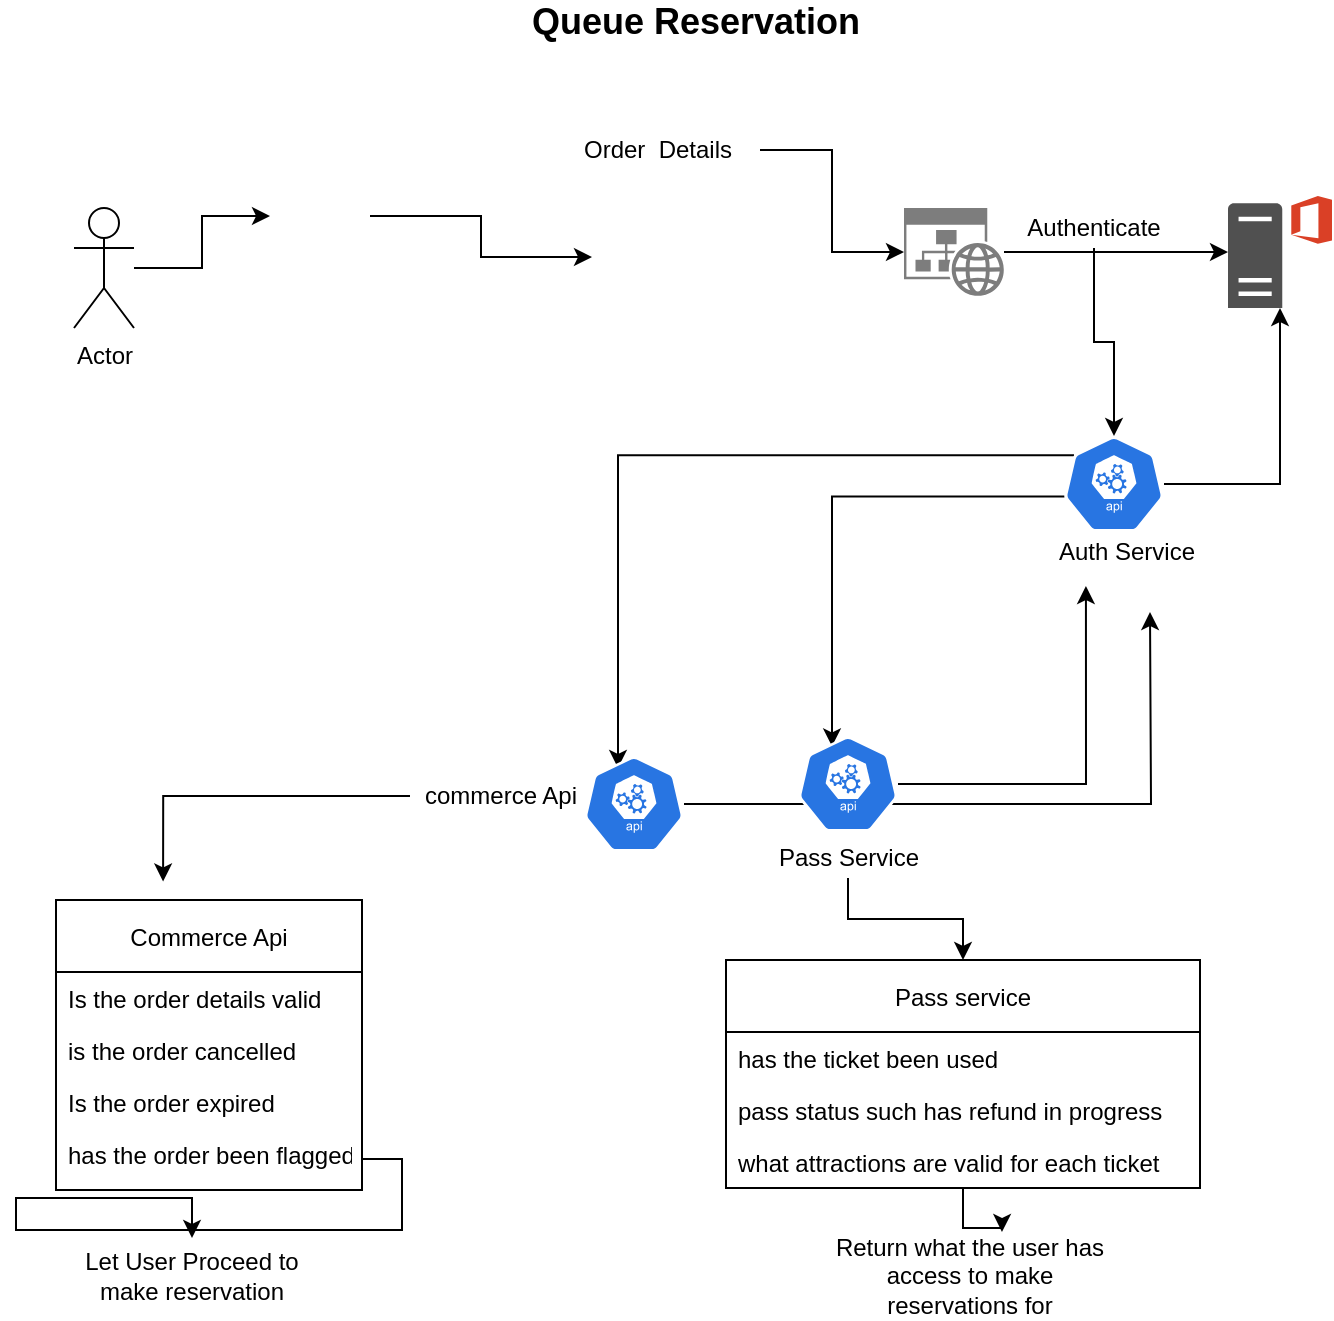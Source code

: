 <mxfile version="13.7.7" type="github">
  <diagram id="EQAblXRMS3McMeiPna58" name="Page-1">
    <mxGraphModel dx="2122" dy="737" grid="0" gridSize="10" guides="1" tooltips="1" connect="1" arrows="1" fold="1" page="1" pageScale="1" pageWidth="700" pageHeight="1000" background="#FFFFFF" math="0" shadow="0">
      <root>
        <mxCell id="0" />
        <mxCell id="1" parent="0" />
        <mxCell id="Dxom9o0QgRU7UbATrDRj-1" value="&lt;b&gt;&lt;font style=&quot;font-size: 18px&quot;&gt;Queue Reservation&lt;/font&gt;&lt;/b&gt;" style="text;html=1;strokeColor=none;fillColor=none;align=center;verticalAlign=middle;whiteSpace=wrap;rounded=0;" vertex="1" parent="1">
          <mxGeometry x="250" y="43" width="182" height="20" as="geometry" />
        </mxCell>
        <mxCell id="Dxom9o0QgRU7UbATrDRj-6" style="edgeStyle=orthogonalEdgeStyle;rounded=0;orthogonalLoop=1;jettySize=auto;html=1;" edge="1" parent="1" source="Dxom9o0QgRU7UbATrDRj-2" target="Dxom9o0QgRU7UbATrDRj-3">
          <mxGeometry relative="1" as="geometry" />
        </mxCell>
        <mxCell id="Dxom9o0QgRU7UbATrDRj-2" value="Actor" style="shape=umlActor;verticalLabelPosition=bottom;verticalAlign=top;html=1;outlineConnect=0;" vertex="1" parent="1">
          <mxGeometry x="30" y="146" width="30" height="60" as="geometry" />
        </mxCell>
        <mxCell id="Dxom9o0QgRU7UbATrDRj-14" style="edgeStyle=orthogonalEdgeStyle;rounded=0;orthogonalLoop=1;jettySize=auto;html=1;" edge="1" parent="1" source="Dxom9o0QgRU7UbATrDRj-3" target="Dxom9o0QgRU7UbATrDRj-7">
          <mxGeometry relative="1" as="geometry" />
        </mxCell>
        <mxCell id="Dxom9o0QgRU7UbATrDRj-3" value="" style="shape=image;html=1;verticalAlign=top;verticalLabelPosition=bottom;labelBackgroundColor=#ffffff;imageAspect=0;aspect=fixed;image=https://cdn3.iconfinder.com/data/icons/outline-location-icon-set/64/Cinema_ticket_1-128.png" vertex="1" parent="1">
          <mxGeometry x="128" y="125" width="50" height="50" as="geometry" />
        </mxCell>
        <mxCell id="Dxom9o0QgRU7UbATrDRj-7" value="" style="shape=image;html=1;verticalAlign=top;verticalLabelPosition=bottom;labelBackgroundColor=#ffffff;imageAspect=0;aspect=fixed;image=https://cdn2.iconfinder.com/data/icons/pinpoint-interface/48/reservation-128.png" vertex="1" parent="1">
          <mxGeometry x="289" y="135" width="71" height="71" as="geometry" />
        </mxCell>
        <mxCell id="Dxom9o0QgRU7UbATrDRj-32" style="edgeStyle=orthogonalEdgeStyle;rounded=0;orthogonalLoop=1;jettySize=auto;html=1;entryX=0;entryY=0.5;entryDx=0;entryDy=0;entryPerimeter=0;" edge="1" parent="1" source="Dxom9o0QgRU7UbATrDRj-16" target="Dxom9o0QgRU7UbATrDRj-19">
          <mxGeometry relative="1" as="geometry" />
        </mxCell>
        <mxCell id="Dxom9o0QgRU7UbATrDRj-16" value="Order&amp;nbsp; Details" style="text;html=1;strokeColor=none;fillColor=none;align=center;verticalAlign=middle;whiteSpace=wrap;rounded=0;" vertex="1" parent="1">
          <mxGeometry x="271" y="107" width="102" height="20" as="geometry" />
        </mxCell>
        <mxCell id="Dxom9o0QgRU7UbATrDRj-28" style="edgeStyle=orthogonalEdgeStyle;rounded=0;orthogonalLoop=1;jettySize=auto;html=1;" edge="1" parent="1" source="Dxom9o0QgRU7UbATrDRj-19" target="Dxom9o0QgRU7UbATrDRj-21">
          <mxGeometry relative="1" as="geometry" />
        </mxCell>
        <mxCell id="Dxom9o0QgRU7UbATrDRj-19" value="" style="aspect=fixed;pointerEvents=1;shadow=0;dashed=0;html=1;strokeColor=none;labelPosition=center;verticalLabelPosition=bottom;verticalAlign=top;align=center;shape=mxgraph.mscae.enterprise.website_generic;fillColor=#7D7D7D;" vertex="1" parent="1">
          <mxGeometry x="445" y="146" width="50" height="44" as="geometry" />
        </mxCell>
        <mxCell id="Dxom9o0QgRU7UbATrDRj-21" value="" style="pointerEvents=1;shadow=0;dashed=0;html=1;strokeColor=none;fillColor=#505050;labelPosition=center;verticalLabelPosition=bottom;verticalAlign=top;outlineConnect=0;align=center;shape=mxgraph.office.servers.office_web_apps_server;" vertex="1" parent="1">
          <mxGeometry x="607" y="140" width="52" height="56" as="geometry" />
        </mxCell>
        <mxCell id="Dxom9o0QgRU7UbATrDRj-35" value="" style="edgeStyle=orthogonalEdgeStyle;rounded=0;orthogonalLoop=1;jettySize=auto;html=1;" edge="1" parent="1" source="Dxom9o0QgRU7UbATrDRj-23" target="Dxom9o0QgRU7UbATrDRj-34">
          <mxGeometry relative="1" as="geometry" />
        </mxCell>
        <mxCell id="Dxom9o0QgRU7UbATrDRj-23" value="Authenticate" style="text;html=1;strokeColor=none;fillColor=none;align=center;verticalAlign=middle;whiteSpace=wrap;rounded=0;" vertex="1" parent="1">
          <mxGeometry x="515" y="146" width="50" height="20" as="geometry" />
        </mxCell>
        <mxCell id="Dxom9o0QgRU7UbATrDRj-45" style="edgeStyle=orthogonalEdgeStyle;rounded=0;orthogonalLoop=1;jettySize=auto;html=1;exitX=0.1;exitY=0.2;exitDx=0;exitDy=0;exitPerimeter=0;entryX=0.34;entryY=0.125;entryDx=0;entryDy=0;entryPerimeter=0;" edge="1" parent="1" source="Dxom9o0QgRU7UbATrDRj-34" target="Dxom9o0QgRU7UbATrDRj-42">
          <mxGeometry relative="1" as="geometry" />
        </mxCell>
        <mxCell id="Dxom9o0QgRU7UbATrDRj-46" style="edgeStyle=orthogonalEdgeStyle;rounded=0;orthogonalLoop=1;jettySize=auto;html=1;exitX=0.005;exitY=0.63;exitDx=0;exitDy=0;exitPerimeter=0;entryX=0.34;entryY=0.108;entryDx=0;entryDy=0;entryPerimeter=0;" edge="1" parent="1" source="Dxom9o0QgRU7UbATrDRj-34" target="Dxom9o0QgRU7UbATrDRj-43">
          <mxGeometry relative="1" as="geometry" />
        </mxCell>
        <mxCell id="Dxom9o0QgRU7UbATrDRj-54" style="edgeStyle=orthogonalEdgeStyle;rounded=0;orthogonalLoop=1;jettySize=auto;html=1;" edge="1" parent="1" source="Dxom9o0QgRU7UbATrDRj-34" target="Dxom9o0QgRU7UbATrDRj-21">
          <mxGeometry relative="1" as="geometry" />
        </mxCell>
        <mxCell id="Dxom9o0QgRU7UbATrDRj-34" value="" style="html=1;dashed=0;whitespace=wrap;fillColor=#2875E2;strokeColor=#ffffff;points=[[0.005,0.63,0],[0.1,0.2,0],[0.9,0.2,0],[0.5,0,0],[0.995,0.63,0],[0.72,0.99,0],[0.5,1,0],[0.28,0.99,0]];shape=mxgraph.kubernetes.icon;prIcon=api" vertex="1" parent="1">
          <mxGeometry x="525" y="260" width="50" height="48" as="geometry" />
        </mxCell>
        <mxCell id="Dxom9o0QgRU7UbATrDRj-36" value="Auth Service" style="text;html=1;strokeColor=none;fillColor=none;align=center;verticalAlign=middle;whiteSpace=wrap;rounded=0;" vertex="1" parent="1">
          <mxGeometry x="501" y="308" width="111" height="20" as="geometry" />
        </mxCell>
        <mxCell id="Dxom9o0QgRU7UbATrDRj-78" style="edgeStyle=orthogonalEdgeStyle;rounded=0;orthogonalLoop=1;jettySize=auto;html=1;" edge="1" parent="1" source="Dxom9o0QgRU7UbATrDRj-42">
          <mxGeometry relative="1" as="geometry">
            <mxPoint x="568" y="348" as="targetPoint" />
          </mxGeometry>
        </mxCell>
        <mxCell id="Dxom9o0QgRU7UbATrDRj-42" value="" style="html=1;dashed=0;whitespace=wrap;fillColor=#2875E2;strokeColor=#ffffff;points=[[0.005,0.63,0],[0.1,0.2,0],[0.9,0.2,0],[0.5,0,0],[0.995,0.63,0],[0.72,0.99,0],[0.5,1,0],[0.28,0.99,0]];shape=mxgraph.kubernetes.icon;prIcon=api" vertex="1" parent="1">
          <mxGeometry x="285" y="420" width="50" height="48" as="geometry" />
        </mxCell>
        <mxCell id="Dxom9o0QgRU7UbATrDRj-75" style="edgeStyle=orthogonalEdgeStyle;rounded=0;orthogonalLoop=1;jettySize=auto;html=1;entryX=0.315;entryY=1.35;entryDx=0;entryDy=0;entryPerimeter=0;" edge="1" parent="1" source="Dxom9o0QgRU7UbATrDRj-43" target="Dxom9o0QgRU7UbATrDRj-36">
          <mxGeometry relative="1" as="geometry" />
        </mxCell>
        <mxCell id="Dxom9o0QgRU7UbATrDRj-43" value="" style="html=1;dashed=0;whitespace=wrap;fillColor=#2875E2;strokeColor=#ffffff;points=[[0.005,0.63,0],[0.1,0.2,0],[0.9,0.2,0],[0.5,0,0],[0.995,0.63,0],[0.72,0.99,0],[0.5,1,0],[0.28,0.99,0]];shape=mxgraph.kubernetes.icon;prIcon=api" vertex="1" parent="1">
          <mxGeometry x="392" y="410" width="50" height="48" as="geometry" />
        </mxCell>
        <mxCell id="Dxom9o0QgRU7UbATrDRj-60" style="edgeStyle=orthogonalEdgeStyle;rounded=0;orthogonalLoop=1;jettySize=auto;html=1;entryX=0.35;entryY=-0.064;entryDx=0;entryDy=0;entryPerimeter=0;" edge="1" parent="1" source="Dxom9o0QgRU7UbATrDRj-50" target="Dxom9o0QgRU7UbATrDRj-55">
          <mxGeometry relative="1" as="geometry" />
        </mxCell>
        <mxCell id="Dxom9o0QgRU7UbATrDRj-50" value="commerce Api" style="text;html=1;strokeColor=none;fillColor=none;align=center;verticalAlign=middle;whiteSpace=wrap;rounded=0;" vertex="1" parent="1">
          <mxGeometry x="198" y="430" width="91" height="20" as="geometry" />
        </mxCell>
        <mxCell id="Dxom9o0QgRU7UbATrDRj-79" style="edgeStyle=orthogonalEdgeStyle;rounded=0;orthogonalLoop=1;jettySize=auto;html=1;" edge="1" parent="1" source="Dxom9o0QgRU7UbATrDRj-51" target="Dxom9o0QgRU7UbATrDRj-62">
          <mxGeometry relative="1" as="geometry" />
        </mxCell>
        <mxCell id="Dxom9o0QgRU7UbATrDRj-51" value="Pass Service" style="text;html=1;strokeColor=none;fillColor=none;align=center;verticalAlign=middle;whiteSpace=wrap;rounded=0;" vertex="1" parent="1">
          <mxGeometry x="371.5" y="461" width="91" height="20" as="geometry" />
        </mxCell>
        <mxCell id="Dxom9o0QgRU7UbATrDRj-55" value="Commerce Api" style="swimlane;fontStyle=0;childLayout=stackLayout;horizontal=1;startSize=36;fillColor=none;horizontalStack=0;resizeParent=1;resizeParentMax=0;resizeLast=0;collapsible=1;marginBottom=0;" vertex="1" parent="1">
          <mxGeometry x="21" y="492" width="153" height="145" as="geometry" />
        </mxCell>
        <mxCell id="Dxom9o0QgRU7UbATrDRj-56" value="Is the order details valid" style="text;strokeColor=none;fillColor=none;align=left;verticalAlign=top;spacingLeft=4;spacingRight=4;overflow=hidden;rotatable=0;points=[[0,0.5],[1,0.5]];portConstraint=eastwest;" vertex="1" parent="Dxom9o0QgRU7UbATrDRj-55">
          <mxGeometry y="36" width="153" height="26" as="geometry" />
        </mxCell>
        <mxCell id="Dxom9o0QgRU7UbATrDRj-57" value="is the order cancelled" style="text;strokeColor=none;fillColor=none;align=left;verticalAlign=top;spacingLeft=4;spacingRight=4;overflow=hidden;rotatable=0;points=[[0,0.5],[1,0.5]];portConstraint=eastwest;" vertex="1" parent="Dxom9o0QgRU7UbATrDRj-55">
          <mxGeometry y="62" width="153" height="26" as="geometry" />
        </mxCell>
        <mxCell id="Dxom9o0QgRU7UbATrDRj-58" value="Is the order expired" style="text;strokeColor=none;fillColor=none;align=left;verticalAlign=top;spacingLeft=4;spacingRight=4;overflow=hidden;rotatable=0;points=[[0,0.5],[1,0.5]];portConstraint=eastwest;" vertex="1" parent="Dxom9o0QgRU7UbATrDRj-55">
          <mxGeometry y="88" width="153" height="26" as="geometry" />
        </mxCell>
        <mxCell id="Dxom9o0QgRU7UbATrDRj-59" value="has the order been flagged" style="text;strokeColor=none;fillColor=none;align=left;verticalAlign=top;spacingLeft=4;spacingRight=4;overflow=hidden;rotatable=0;points=[[0,0.5],[1,0.5]];portConstraint=eastwest;" vertex="1" parent="Dxom9o0QgRU7UbATrDRj-55">
          <mxGeometry y="114" width="153" height="31" as="geometry" />
        </mxCell>
        <mxCell id="Dxom9o0QgRU7UbATrDRj-74" style="edgeStyle=orthogonalEdgeStyle;rounded=0;orthogonalLoop=1;jettySize=auto;html=1;entryX=0.608;entryY=-0.079;entryDx=0;entryDy=0;entryPerimeter=0;" edge="1" parent="1" source="Dxom9o0QgRU7UbATrDRj-62" target="Dxom9o0QgRU7UbATrDRj-73">
          <mxGeometry relative="1" as="geometry" />
        </mxCell>
        <mxCell id="Dxom9o0QgRU7UbATrDRj-62" value="Pass service" style="swimlane;fontStyle=0;childLayout=stackLayout;horizontal=1;startSize=36;fillColor=none;horizontalStack=0;resizeParent=1;resizeParentMax=0;resizeLast=0;collapsible=1;marginBottom=0;" vertex="1" parent="1">
          <mxGeometry x="356" y="522" width="237" height="114" as="geometry" />
        </mxCell>
        <mxCell id="Dxom9o0QgRU7UbATrDRj-63" value="has the ticket been used" style="text;strokeColor=none;fillColor=none;align=left;verticalAlign=top;spacingLeft=4;spacingRight=4;overflow=hidden;rotatable=0;points=[[0,0.5],[1,0.5]];portConstraint=eastwest;" vertex="1" parent="Dxom9o0QgRU7UbATrDRj-62">
          <mxGeometry y="36" width="237" height="26" as="geometry" />
        </mxCell>
        <mxCell id="Dxom9o0QgRU7UbATrDRj-65" value="pass status such has refund in progress " style="text;strokeColor=none;fillColor=none;align=left;verticalAlign=top;spacingLeft=4;spacingRight=4;overflow=hidden;rotatable=0;points=[[0,0.5],[1,0.5]];portConstraint=eastwest;" vertex="1" parent="Dxom9o0QgRU7UbATrDRj-62">
          <mxGeometry y="62" width="237" height="26" as="geometry" />
        </mxCell>
        <mxCell id="Dxom9o0QgRU7UbATrDRj-66" value="what attractions are valid for each ticket" style="text;strokeColor=none;fillColor=none;align=left;verticalAlign=top;spacingLeft=4;spacingRight=4;overflow=hidden;rotatable=0;points=[[0,0.5],[1,0.5]];portConstraint=eastwest;" vertex="1" parent="Dxom9o0QgRU7UbATrDRj-62">
          <mxGeometry y="88" width="237" height="26" as="geometry" />
        </mxCell>
        <mxCell id="Dxom9o0QgRU7UbATrDRj-70" value="Let User Proceed to make reservation" style="text;html=1;strokeColor=none;fillColor=none;align=center;verticalAlign=middle;whiteSpace=wrap;rounded=0;" vertex="1" parent="1">
          <mxGeometry x="30" y="661" width="118" height="38" as="geometry" />
        </mxCell>
        <mxCell id="Dxom9o0QgRU7UbATrDRj-72" style="edgeStyle=orthogonalEdgeStyle;rounded=0;orthogonalLoop=1;jettySize=auto;html=1;exitX=1;exitY=0.5;exitDx=0;exitDy=0;" edge="1" parent="1" source="Dxom9o0QgRU7UbATrDRj-59" target="Dxom9o0QgRU7UbATrDRj-70">
          <mxGeometry relative="1" as="geometry" />
        </mxCell>
        <mxCell id="Dxom9o0QgRU7UbATrDRj-73" value="Return what the user has access to make reservations for" style="text;html=1;strokeColor=none;fillColor=none;align=center;verticalAlign=middle;whiteSpace=wrap;rounded=0;" vertex="1" parent="1">
          <mxGeometry x="404" y="661" width="148" height="38" as="geometry" />
        </mxCell>
      </root>
    </mxGraphModel>
  </diagram>
</mxfile>
